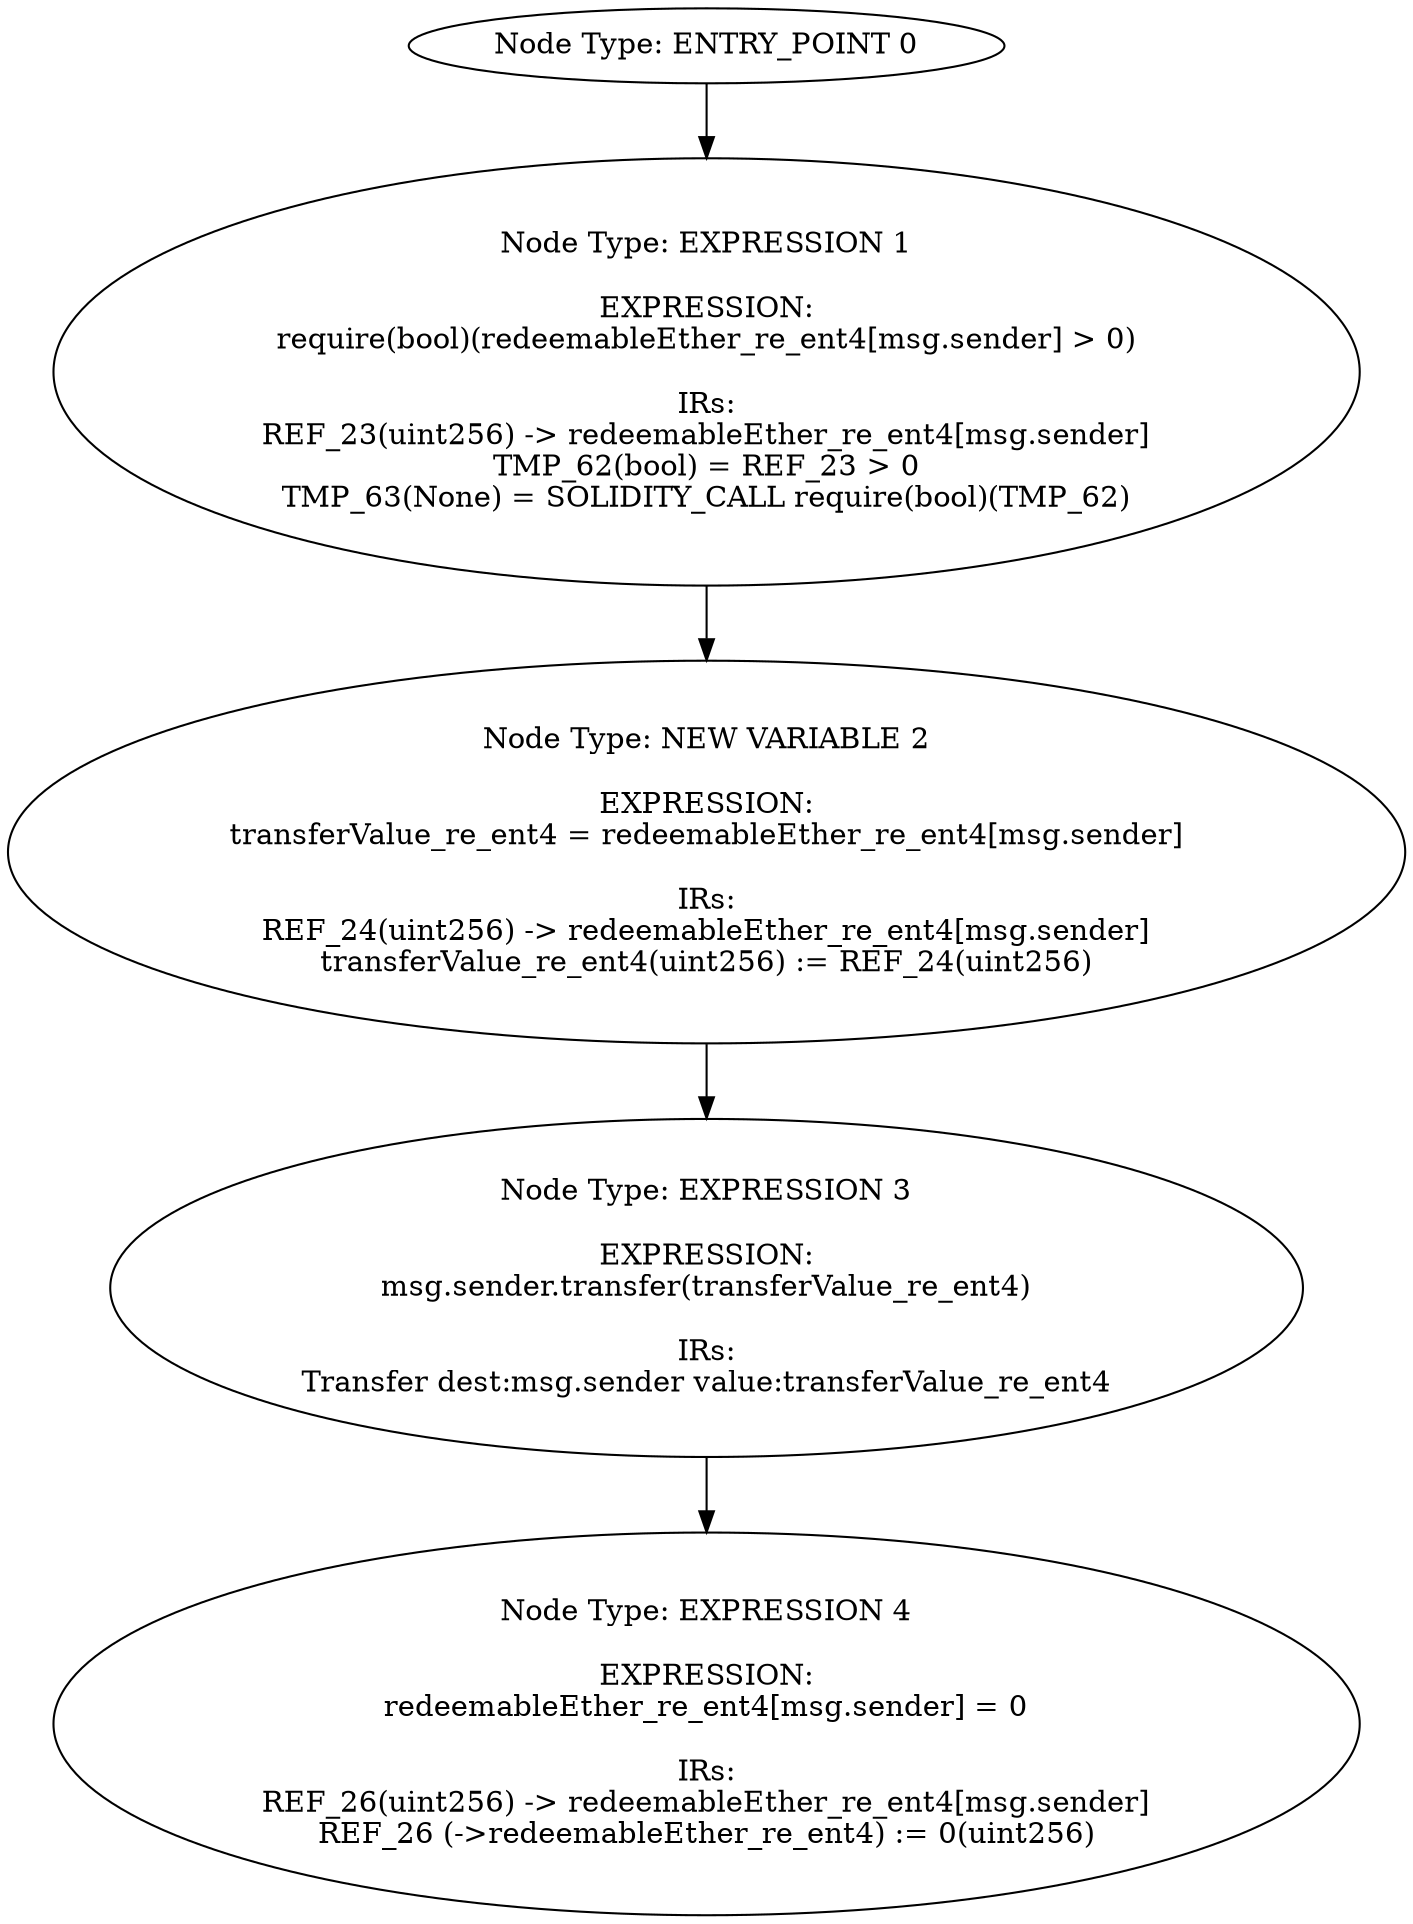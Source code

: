 digraph{
0[label="Node Type: ENTRY_POINT 0
"];
0->1;
1[label="Node Type: EXPRESSION 1

EXPRESSION:
require(bool)(redeemableEther_re_ent4[msg.sender] > 0)

IRs:
REF_23(uint256) -> redeemableEther_re_ent4[msg.sender]
TMP_62(bool) = REF_23 > 0
TMP_63(None) = SOLIDITY_CALL require(bool)(TMP_62)"];
1->2;
2[label="Node Type: NEW VARIABLE 2

EXPRESSION:
transferValue_re_ent4 = redeemableEther_re_ent4[msg.sender]

IRs:
REF_24(uint256) -> redeemableEther_re_ent4[msg.sender]
transferValue_re_ent4(uint256) := REF_24(uint256)"];
2->3;
3[label="Node Type: EXPRESSION 3

EXPRESSION:
msg.sender.transfer(transferValue_re_ent4)

IRs:
Transfer dest:msg.sender value:transferValue_re_ent4"];
3->4;
4[label="Node Type: EXPRESSION 4

EXPRESSION:
redeemableEther_re_ent4[msg.sender] = 0

IRs:
REF_26(uint256) -> redeemableEther_re_ent4[msg.sender]
REF_26 (->redeemableEther_re_ent4) := 0(uint256)"];
}
